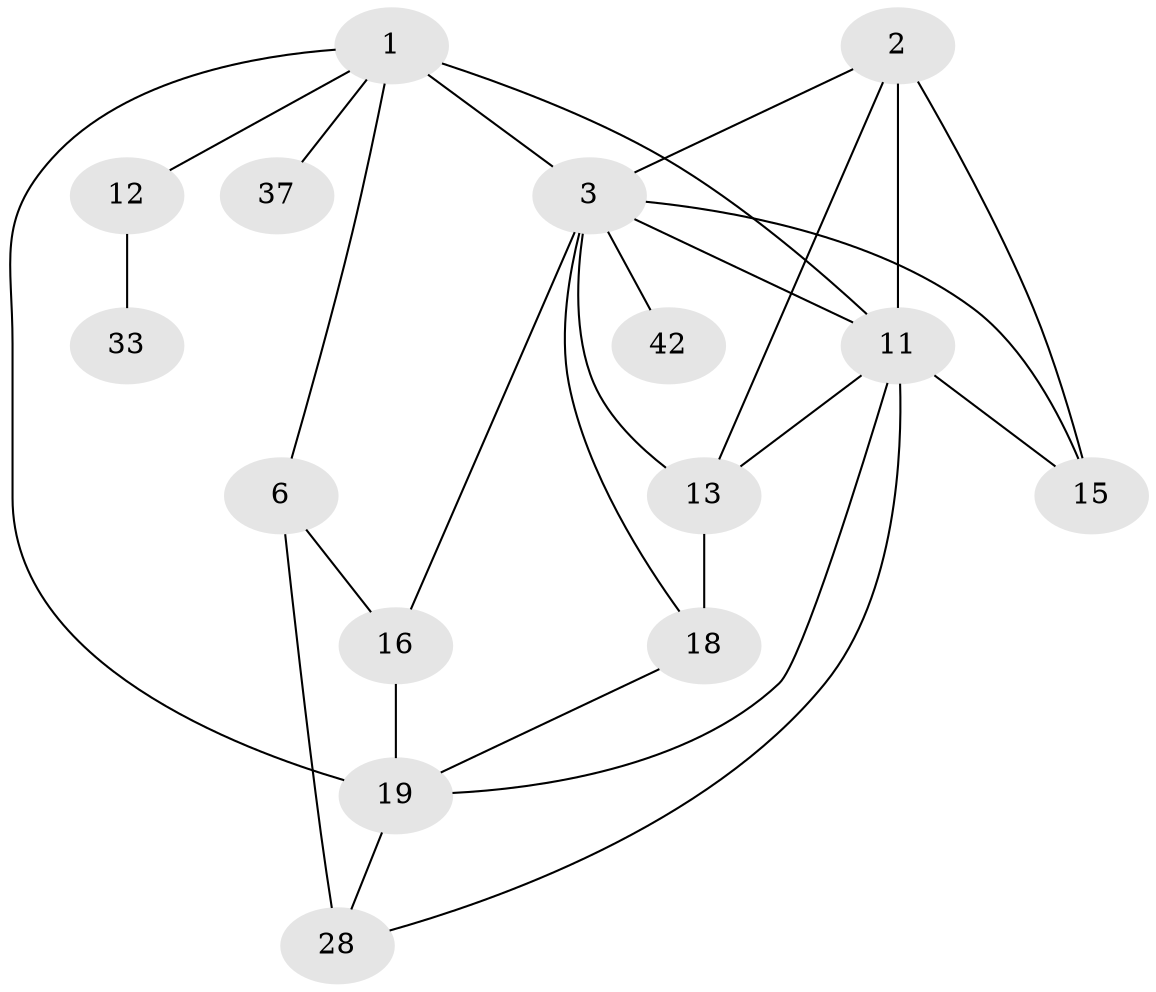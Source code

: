 // original degree distribution, {2: 0.22972972972972974, 3: 0.16216216216216217, 0: 0.1554054054054054, 1: 0.31756756756756754, 4: 0.08783783783783784, 5: 0.04054054054054054, 7: 0.006756756756756757}
// Generated by graph-tools (version 1.1) at 2025/48/03/04/25 22:48:26]
// undirected, 15 vertices, 27 edges
graph export_dot {
  node [color=gray90,style=filled];
  1;
  2;
  3;
  6;
  11;
  12;
  13;
  15;
  16;
  18;
  19;
  28;
  33;
  37;
  42;
  1 -- 3 [weight=1.0];
  1 -- 6 [weight=1.0];
  1 -- 11 [weight=2.0];
  1 -- 12 [weight=1.0];
  1 -- 19 [weight=1.0];
  1 -- 37 [weight=1.0];
  2 -- 3 [weight=2.0];
  2 -- 11 [weight=2.0];
  2 -- 13 [weight=2.0];
  2 -- 15 [weight=3.0];
  3 -- 11 [weight=1.0];
  3 -- 13 [weight=1.0];
  3 -- 15 [weight=1.0];
  3 -- 16 [weight=1.0];
  3 -- 18 [weight=1.0];
  3 -- 42 [weight=1.0];
  6 -- 16 [weight=1.0];
  6 -- 28 [weight=2.0];
  11 -- 13 [weight=2.0];
  11 -- 15 [weight=1.0];
  11 -- 19 [weight=1.0];
  11 -- 28 [weight=1.0];
  12 -- 33 [weight=1.0];
  13 -- 18 [weight=3.0];
  16 -- 19 [weight=2.0];
  18 -- 19 [weight=1.0];
  19 -- 28 [weight=1.0];
}
